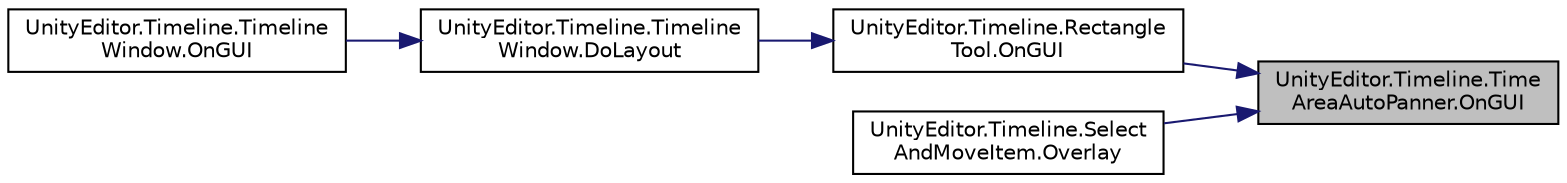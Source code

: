 digraph "UnityEditor.Timeline.TimeAreaAutoPanner.OnGUI"
{
 // LATEX_PDF_SIZE
  edge [fontname="Helvetica",fontsize="10",labelfontname="Helvetica",labelfontsize="10"];
  node [fontname="Helvetica",fontsize="10",shape=record];
  rankdir="RL";
  Node1 [label="UnityEditor.Timeline.Time\lAreaAutoPanner.OnGUI",height=0.2,width=0.4,color="black", fillcolor="grey75", style="filled", fontcolor="black",tooltip=" "];
  Node1 -> Node2 [dir="back",color="midnightblue",fontsize="10",style="solid",fontname="Helvetica"];
  Node2 [label="UnityEditor.Timeline.Rectangle\lTool.OnGUI",height=0.2,width=0.4,color="black", fillcolor="white", style="filled",URL="$class_unity_editor_1_1_timeline_1_1_rectangle_tool.html#a490fc8557b0d1e25a3c8304bb7fc4970",tooltip=" "];
  Node2 -> Node3 [dir="back",color="midnightblue",fontsize="10",style="solid",fontname="Helvetica"];
  Node3 [label="UnityEditor.Timeline.Timeline\lWindow.DoLayout",height=0.2,width=0.4,color="black", fillcolor="white", style="filled",URL="$class_unity_editor_1_1_timeline_1_1_timeline_window.html#a377ab29db98e24a57454acfc468f7585",tooltip=" "];
  Node3 -> Node4 [dir="back",color="midnightblue",fontsize="10",style="solid",fontname="Helvetica"];
  Node4 [label="UnityEditor.Timeline.Timeline\lWindow.OnGUI",height=0.2,width=0.4,color="black", fillcolor="white", style="filled",URL="$class_unity_editor_1_1_timeline_1_1_timeline_window.html#a7327db99348d465b7c37571f863e05e6",tooltip=" "];
  Node1 -> Node5 [dir="back",color="midnightblue",fontsize="10",style="solid",fontname="Helvetica"];
  Node5 [label="UnityEditor.Timeline.Select\lAndMoveItem.Overlay",height=0.2,width=0.4,color="black", fillcolor="white", style="filled",URL="$class_unity_editor_1_1_timeline_1_1_select_and_move_item.html#ad5d4f7cc6db5e644894ab1bc095b2dfc",tooltip=" "];
}
